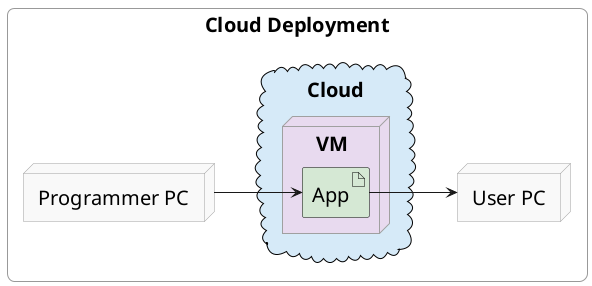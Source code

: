 @startuml

skinparam defaultFontSize 20

skinparam node {
  BackgroundColor #F9F9F9
  BorderColor #A0A0A0
  RoundCorner 10
}
skinparam artifact {
  BackgroundColor #D5E8D4
  BorderColor black
}
skinparam cloud {
  BackgroundColor #D6EAF8
  BorderColor black
}

skinparam rectangle {
  BorderColor #999999
  FontStyle bold
  RoundCorner 15
}

' Force horizontal layout
left to right direction


rectangle "Cloud Deployment" as CloudD {
    node "Programmer PC" as PC7
    cloud "Cloud" as Cloud #D6EAF8 {
        node "VM" as VMCloud #E8DAEF {
            artifact "App" as App5
        }
    }
    node "User PC" as PC8

    PC7 --> App5
    App5 --> PC8
}

@enduml
